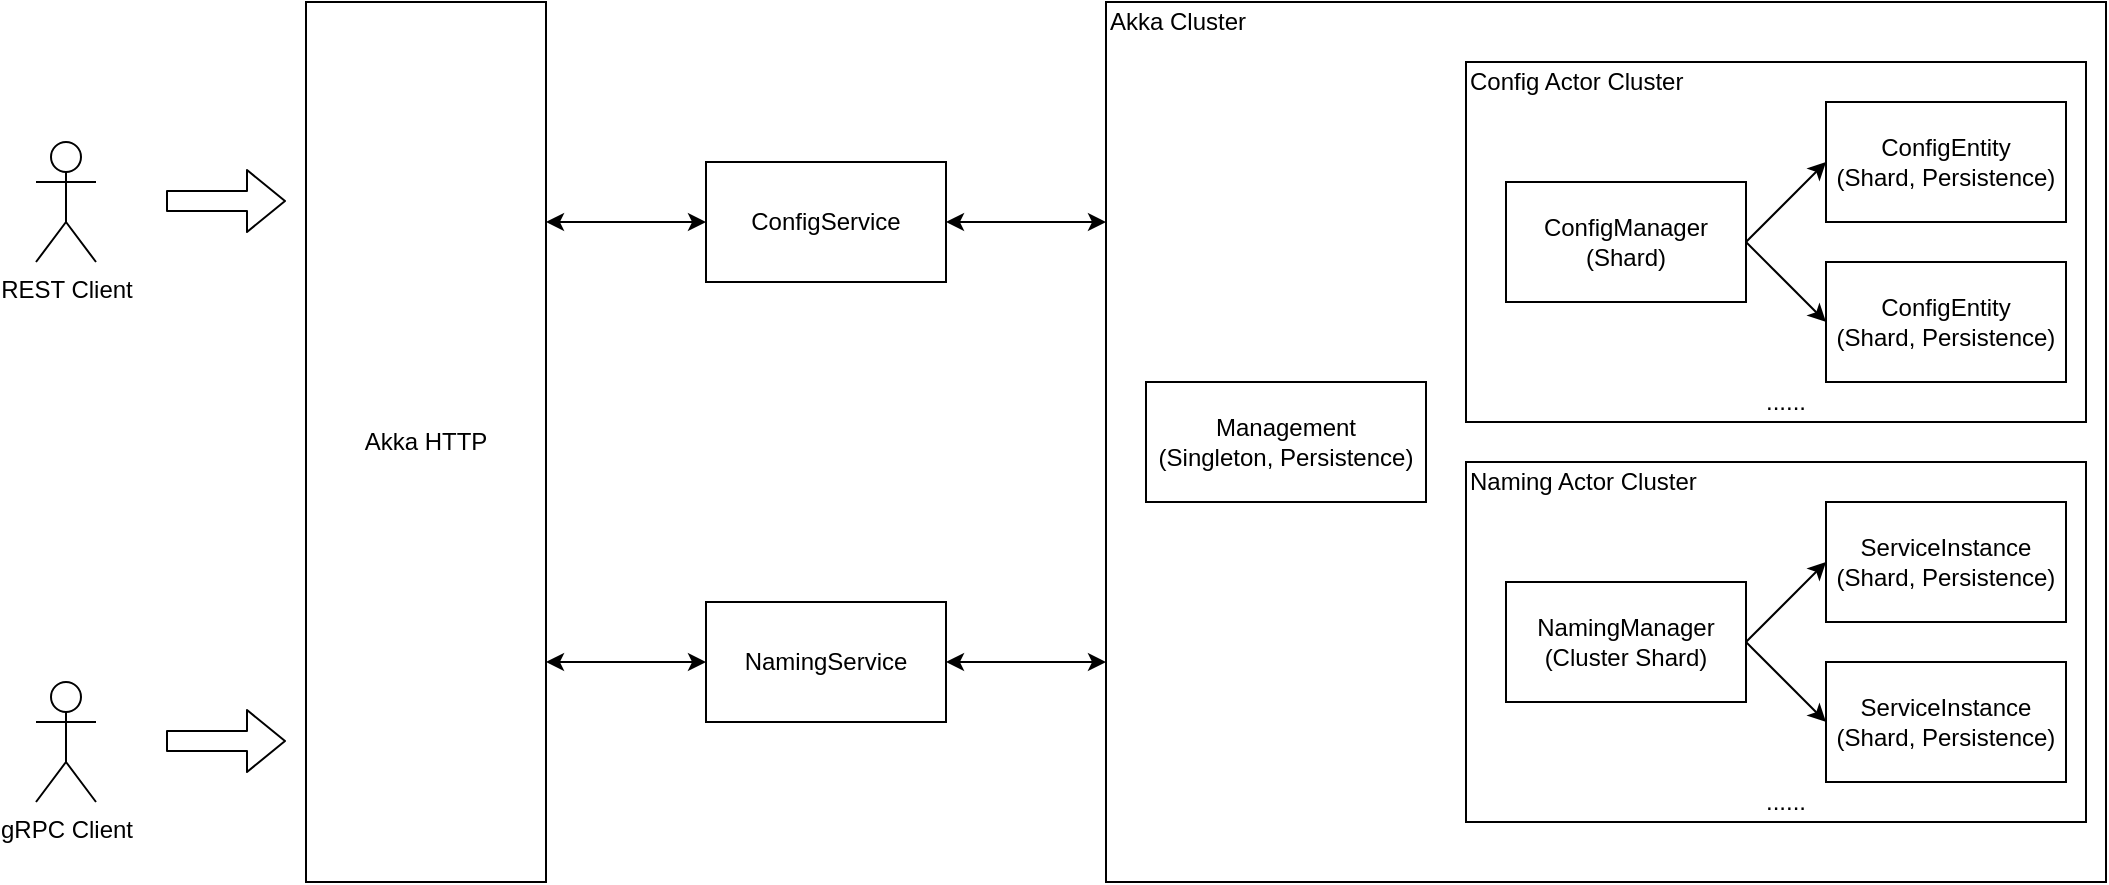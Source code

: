 <mxfile pages="1" version="11.2.5" type="device"><diagram id="yko1PM24CCZIxwdVkoLT" name="DiscoveryX Actor 类图"><mxGraphModel dx="1102" dy="840" grid="1" gridSize="10" guides="1" tooltips="1" connect="1" arrows="1" fold="1" page="1" pageScale="1" pageWidth="1169" pageHeight="827" math="0" shadow="0"><root><mxCell id="0"/><mxCell id="1" parent="0"/><mxCell id="TbWfTadZhQswe7I9YRHw-24" value="" style="rounded=0;whiteSpace=wrap;html=1;align=left;" parent="1" vertex="1"><mxGeometry x="600" y="80" width="500" height="440" as="geometry"/></mxCell><mxCell id="TbWfTadZhQswe7I9YRHw-19" value="" style="rounded=0;whiteSpace=wrap;html=1;" parent="1" vertex="1"><mxGeometry x="780" y="310" width="310" height="180" as="geometry"/></mxCell><mxCell id="TbWfTadZhQswe7I9YRHw-18" value="" style="rounded=0;whiteSpace=wrap;html=1;" parent="1" vertex="1"><mxGeometry x="780" y="110" width="310" height="180" as="geometry"/></mxCell><mxCell id="TbWfTadZhQswe7I9YRHw-1" value="Management&lt;br&gt;(Singleton, Persistence)" style="rounded=0;whiteSpace=wrap;html=1;" parent="1" vertex="1"><mxGeometry x="620" y="270" width="140" height="60" as="geometry"/></mxCell><mxCell id="TbWfTadZhQswe7I9YRHw-8" style="rounded=0;orthogonalLoop=1;jettySize=auto;html=1;exitX=1;exitY=0.5;exitDx=0;exitDy=0;entryX=0;entryY=0.5;entryDx=0;entryDy=0;" parent="1" source="TbWfTadZhQswe7I9YRHw-2" target="TbWfTadZhQswe7I9YRHw-4" edge="1"><mxGeometry relative="1" as="geometry"/></mxCell><mxCell id="TbWfTadZhQswe7I9YRHw-9" style="rounded=0;orthogonalLoop=1;jettySize=auto;html=1;exitX=1;exitY=0.5;exitDx=0;exitDy=0;entryX=0;entryY=0.5;entryDx=0;entryDy=0;" parent="1" source="TbWfTadZhQswe7I9YRHw-2" target="TbWfTadZhQswe7I9YRHw-7" edge="1"><mxGeometry relative="1" as="geometry"/></mxCell><mxCell id="TbWfTadZhQswe7I9YRHw-2" value="ConfigManager&lt;br&gt;(Shard)" style="rounded=0;whiteSpace=wrap;html=1;" parent="1" vertex="1"><mxGeometry x="800" y="170" width="120" height="60" as="geometry"/></mxCell><mxCell id="TbWfTadZhQswe7I9YRHw-10" style="rounded=0;orthogonalLoop=1;jettySize=auto;html=1;exitX=1;exitY=0.5;exitDx=0;exitDy=0;entryX=0;entryY=0.5;entryDx=0;entryDy=0;" parent="1" source="TbWfTadZhQswe7I9YRHw-3" target="TbWfTadZhQswe7I9YRHw-6" edge="1"><mxGeometry relative="1" as="geometry"/></mxCell><mxCell id="TbWfTadZhQswe7I9YRHw-11" style="rounded=0;orthogonalLoop=1;jettySize=auto;html=1;exitX=1;exitY=0.5;exitDx=0;exitDy=0;entryX=0;entryY=0.5;entryDx=0;entryDy=0;" parent="1" source="TbWfTadZhQswe7I9YRHw-3" target="TbWfTadZhQswe7I9YRHw-5" edge="1"><mxGeometry relative="1" as="geometry"/></mxCell><mxCell id="TbWfTadZhQswe7I9YRHw-3" value="NamingManager&lt;br&gt;(Cluster Shard)" style="rounded=0;whiteSpace=wrap;html=1;" parent="1" vertex="1"><mxGeometry x="800" y="370" width="120" height="60" as="geometry"/></mxCell><mxCell id="TbWfTadZhQswe7I9YRHw-4" value="ConfigEntity&lt;br&gt;(Shard, Persistence)" style="rounded=0;whiteSpace=wrap;html=1;" parent="1" vertex="1"><mxGeometry x="960" y="130" width="120" height="60" as="geometry"/></mxCell><mxCell id="TbWfTadZhQswe7I9YRHw-5" value="ServiceInstance&lt;br&gt;(Shard, Persistence)" style="rounded=0;whiteSpace=wrap;html=1;" parent="1" vertex="1"><mxGeometry x="960" y="410" width="120" height="60" as="geometry"/></mxCell><mxCell id="TbWfTadZhQswe7I9YRHw-6" value="ServiceInstance&lt;br&gt;(Shard, Persistence)" style="rounded=0;whiteSpace=wrap;html=1;" parent="1" vertex="1"><mxGeometry x="960" y="330" width="120" height="60" as="geometry"/></mxCell><mxCell id="TbWfTadZhQswe7I9YRHw-7" value="ConfigEntity&lt;br&gt;(Shard, Persistence)" style="rounded=0;whiteSpace=wrap;html=1;" parent="1" vertex="1"><mxGeometry x="960" y="210" width="120" height="60" as="geometry"/></mxCell><mxCell id="TbWfTadZhQswe7I9YRHw-12" value="REST Client" style="shape=umlActor;verticalLabelPosition=bottom;labelBackgroundColor=#ffffff;verticalAlign=top;html=1;outlineConnect=0;" parent="1" vertex="1"><mxGeometry x="65" y="150" width="30" height="60" as="geometry"/></mxCell><mxCell id="TbWfTadZhQswe7I9YRHw-13" value="gRPC Client" style="shape=umlActor;verticalLabelPosition=bottom;labelBackgroundColor=#ffffff;verticalAlign=top;html=1;outlineConnect=0;" parent="1" vertex="1"><mxGeometry x="65" y="420" width="30" height="60" as="geometry"/></mxCell><mxCell id="TbWfTadZhQswe7I9YRHw-28" style="edgeStyle=none;rounded=0;orthogonalLoop=1;jettySize=auto;html=1;exitX=1;exitY=0.25;exitDx=0;exitDy=0;entryX=0;entryY=0.5;entryDx=0;entryDy=0;startArrow=classic;startFill=1;" parent="1" source="TbWfTadZhQswe7I9YRHw-14" target="TbWfTadZhQswe7I9YRHw-16" edge="1"><mxGeometry relative="1" as="geometry"/></mxCell><mxCell id="TbWfTadZhQswe7I9YRHw-29" style="edgeStyle=none;rounded=0;orthogonalLoop=1;jettySize=auto;html=1;exitX=1;exitY=0.75;exitDx=0;exitDy=0;startArrow=classic;startFill=1;" parent="1" source="TbWfTadZhQswe7I9YRHw-14" target="TbWfTadZhQswe7I9YRHw-17" edge="1"><mxGeometry relative="1" as="geometry"/></mxCell><mxCell id="TbWfTadZhQswe7I9YRHw-14" value="Akka HTTP" style="rounded=0;whiteSpace=wrap;html=1;" parent="1" vertex="1"><mxGeometry x="200" y="80" width="120" height="440" as="geometry"/></mxCell><mxCell id="TbWfTadZhQswe7I9YRHw-30" style="edgeStyle=none;rounded=0;orthogonalLoop=1;jettySize=auto;html=1;exitX=1;exitY=0.5;exitDx=0;exitDy=0;entryX=0;entryY=0.25;entryDx=0;entryDy=0;startArrow=classic;startFill=1;" parent="1" source="TbWfTadZhQswe7I9YRHw-16" target="TbWfTadZhQswe7I9YRHw-24" edge="1"><mxGeometry relative="1" as="geometry"/></mxCell><mxCell id="TbWfTadZhQswe7I9YRHw-16" value="ConfigService" style="rounded=0;whiteSpace=wrap;html=1;" parent="1" vertex="1"><mxGeometry x="400" y="160" width="120" height="60" as="geometry"/></mxCell><mxCell id="TbWfTadZhQswe7I9YRHw-31" style="edgeStyle=none;rounded=0;orthogonalLoop=1;jettySize=auto;html=1;exitX=1;exitY=0.5;exitDx=0;exitDy=0;entryX=0;entryY=0.75;entryDx=0;entryDy=0;startArrow=classic;startFill=1;" parent="1" source="TbWfTadZhQswe7I9YRHw-17" target="TbWfTadZhQswe7I9YRHw-24" edge="1"><mxGeometry relative="1" as="geometry"/></mxCell><mxCell id="TbWfTadZhQswe7I9YRHw-17" value="NamingService" style="rounded=0;whiteSpace=wrap;html=1;" parent="1" vertex="1"><mxGeometry x="400" y="380" width="120" height="60" as="geometry"/></mxCell><mxCell id="TbWfTadZhQswe7I9YRHw-20" value="......" style="text;html=1;strokeColor=none;fillColor=none;align=center;verticalAlign=middle;whiteSpace=wrap;rounded=0;" parent="1" vertex="1"><mxGeometry x="920" y="470" width="40" height="20" as="geometry"/></mxCell><mxCell id="TbWfTadZhQswe7I9YRHw-21" value="......" style="text;html=1;strokeColor=none;fillColor=none;align=center;verticalAlign=middle;whiteSpace=wrap;rounded=0;" parent="1" vertex="1"><mxGeometry x="920" y="270" width="40" height="20" as="geometry"/></mxCell><mxCell id="TbWfTadZhQswe7I9YRHw-22" value="Config Actor Cluster" style="text;html=1;strokeColor=none;fillColor=none;align=left;verticalAlign=middle;whiteSpace=wrap;rounded=0;" parent="1" vertex="1"><mxGeometry x="780" y="110" width="130" height="20" as="geometry"/></mxCell><mxCell id="TbWfTadZhQswe7I9YRHw-23" value="Naming Actor Cluster" style="text;html=1;strokeColor=none;fillColor=none;align=left;verticalAlign=middle;whiteSpace=wrap;rounded=0;" parent="1" vertex="1"><mxGeometry x="780" y="310" width="130" height="20" as="geometry"/></mxCell><mxCell id="TbWfTadZhQswe7I9YRHw-25" value="Akka Cluster" style="text;html=1;strokeColor=none;fillColor=none;align=left;verticalAlign=middle;whiteSpace=wrap;rounded=0;" parent="1" vertex="1"><mxGeometry x="600" y="80" width="130" height="20" as="geometry"/></mxCell><mxCell id="TbWfTadZhQswe7I9YRHw-26" value="" style="shape=flexArrow;endArrow=classic;html=1;" parent="1" edge="1"><mxGeometry width="50" height="50" relative="1" as="geometry"><mxPoint x="130" y="179.5" as="sourcePoint"/><mxPoint x="190" y="179.5" as="targetPoint"/></mxGeometry></mxCell><mxCell id="TbWfTadZhQswe7I9YRHw-27" value="" style="shape=flexArrow;endArrow=classic;html=1;" parent="1" edge="1"><mxGeometry width="50" height="50" relative="1" as="geometry"><mxPoint x="130" y="449.5" as="sourcePoint"/><mxPoint x="190" y="449.5" as="targetPoint"/></mxGeometry></mxCell></root></mxGraphModel></diagram></mxfile>